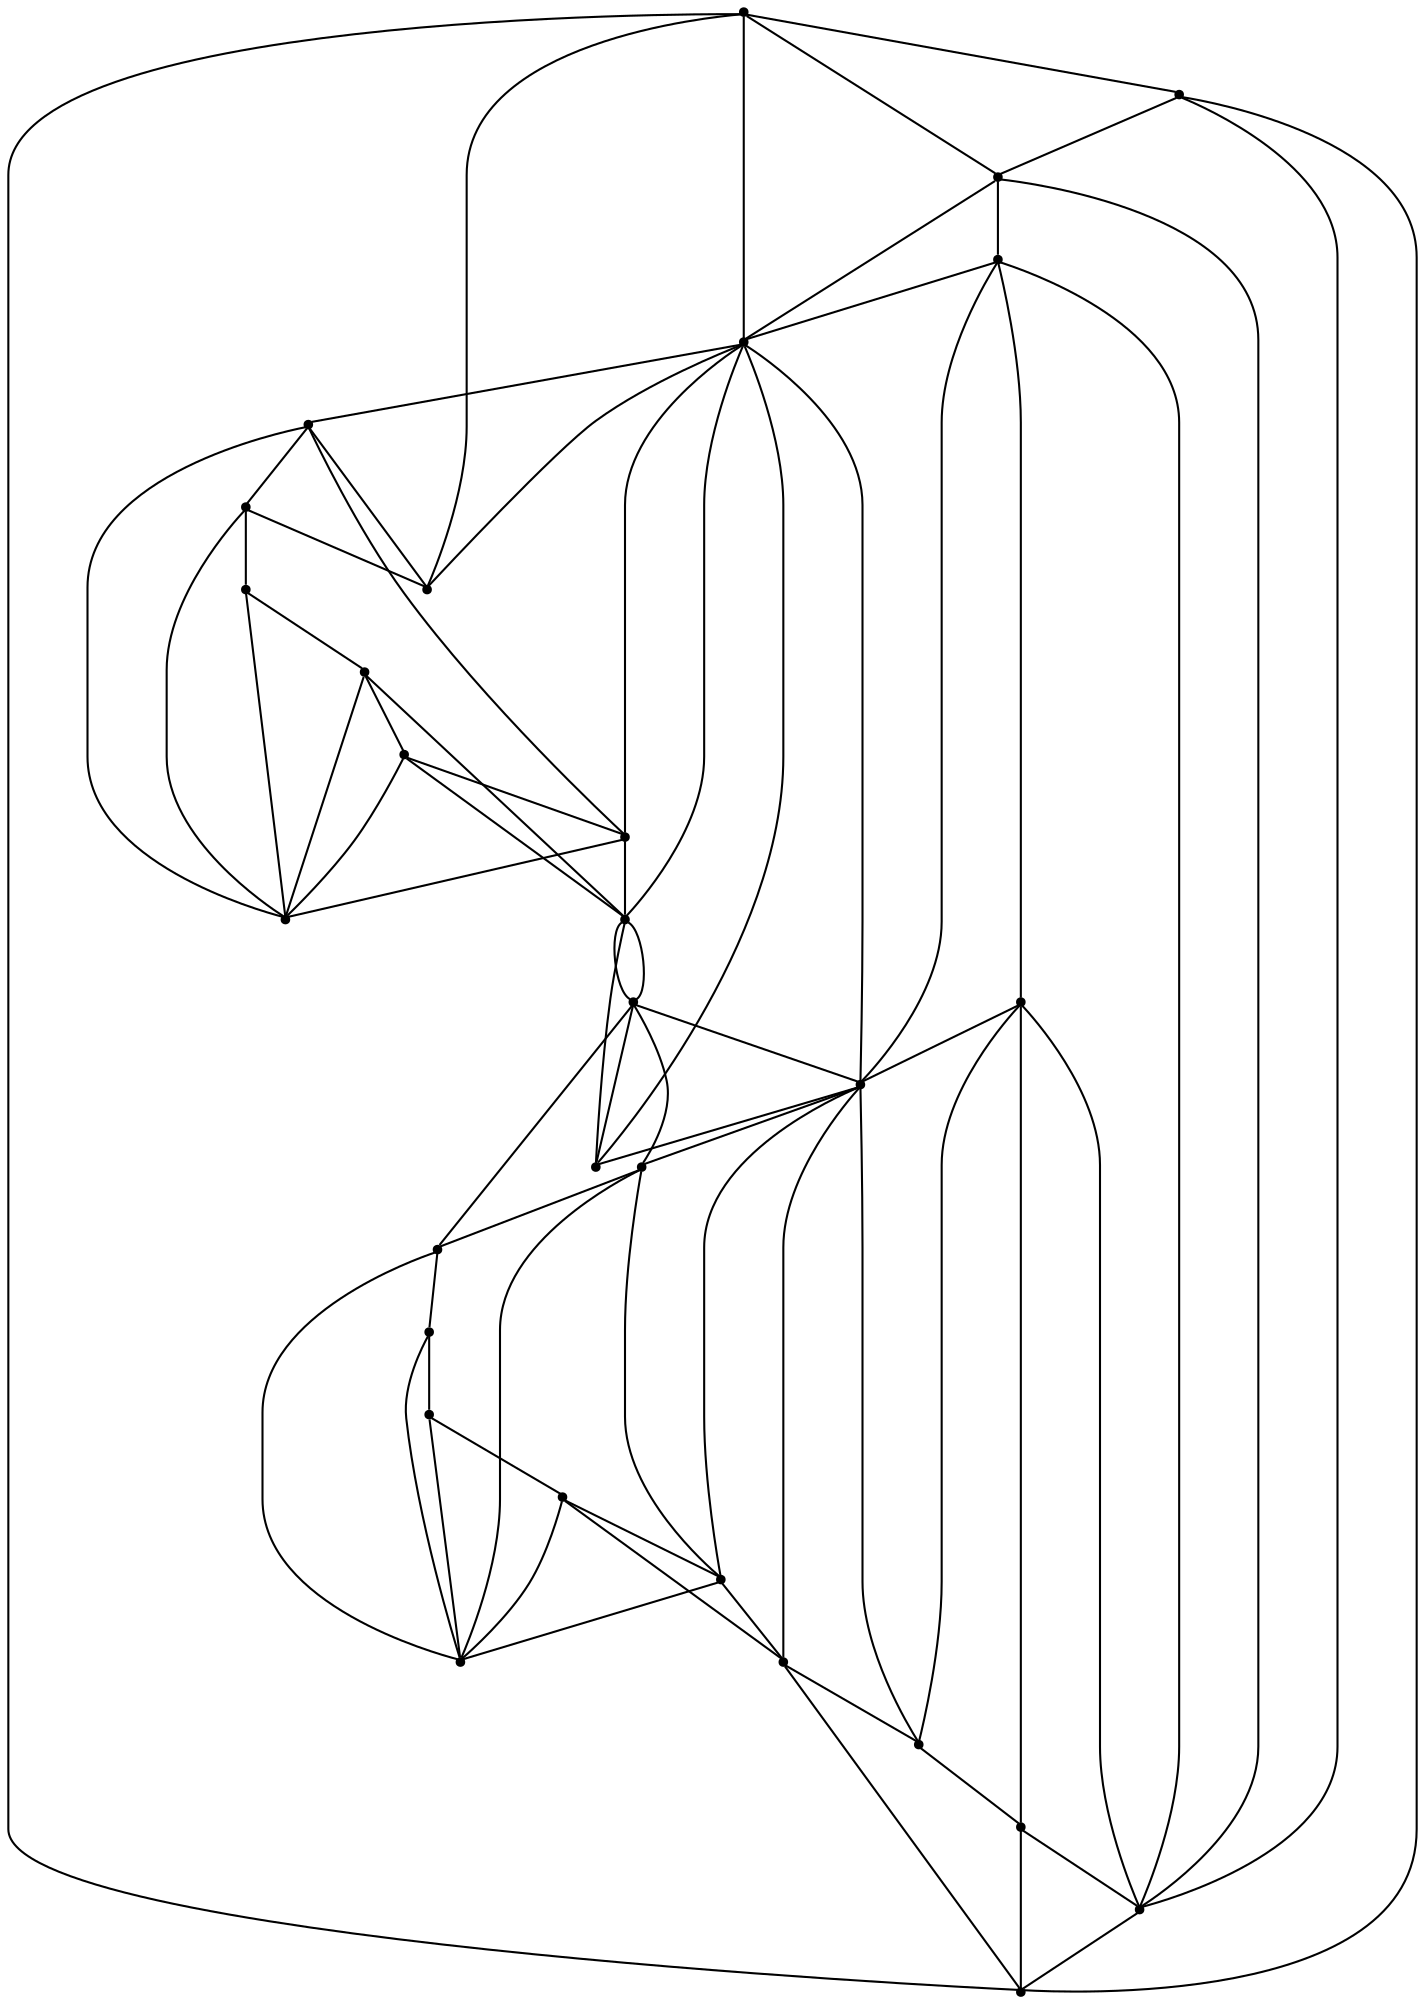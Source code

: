 graph {
  node [shape=point,comment="{\"directed\":false,\"doi\":\"10.1007/978-3-642-36763-2_20\",\"figure\":\"2\"}"]

  v0 [pos="950.1975392211065,795.5274367617781"]
  v1 [pos="950.1975392211065,1100.4896513342173"]
  v2 [pos="993.7872765542254,860.8755016588955"]
  v3 [pos="993.7872765542254,1035.1415864371002"]
  v4 [pos="1015.5821770328635,948.0065092098237"]
  v5 [pos="950.1975392211066,948.0065092098237"]
  v6 [pos="906.6078018879878,860.8755016588955"]
  v7 [pos="950.1975233150671,708.3964292108499"]
  v8 [pos="797.6334108370728,860.8755493504152"]
  v9 [pos="797.6334108370728,1035.14163412862"]
  v10 [pos="950.1975233150672,1187.6206588851458"]
  v11 [pos="906.6078018879878,1035.1415864371002"]
  v12 [pos="884.8129014093497,948.0065092098237"]
  v13 [pos="797.6334108370728,664.8309254353858"]
  v14 [pos="710.4538725466779,643.0481417533074"]
  v15 [pos="710.4538725466779,708.3964610051962"]
  v16 [pos="623.2701986860535,751.9618376032745"]
  v17 [pos="623.2701986860535,664.8308300523463"]
  v18 [pos="797.6334108370728,751.9618376032745"]
  v19 [pos="797.6334108370728,1144.0550756238154"]
  v20 [pos="797.6334108370728,1231.1860831747435"]
  v21 [pos="710.4538725466779,948.0065569013434"]
  v22 [pos="623.2701986860535,1035.14163412862"]
  v23 [pos="710.4538725466779,1122.2723873247762"]
  v24 [pos="623.2701986860534,860.875549350415"]
  v25 [pos="710.4538725466779,1187.6207065766655"]
  v26 [pos="623.2701986860534,1231.1860831747435"]
  v27 [pos="623.2701986860535,1144.0550756238154"]
  v28 [pos="710.4538725466779,773.7445259023139"]
  v29 [pos="710.4538725466779,1252.9687714737827"]

  v17 -- v24 [id="-10",pos="623.2701986860535,664.8308300523463 470.7060225839017,708.3965563882357 470.7060225839017,708.3965563882357 470.7060225839017,708.3965563882357 623.2701986860534,860.875549350415 623.2701986860534,860.875549350415 623.2701986860534,860.875549350415"]
  v24 -- v22 [id="-12",pos="623.2701986860534,860.875549350415 536.0906603956586,948.0065727985167 536.0906603956586,948.0065727985167 536.0906603956586,948.0065727985167 623.2701986860535,1035.14163412862 623.2701986860535,1035.14163412862 623.2701986860535,1035.14163412862"]
  v27 -- v26 [id="-13",pos="623.2701986860535,1144.0550756238154 623.2701986860534,1231.1860831747435 623.2701986860534,1231.1860831747435 623.2701986860534,1231.1860831747435"]
  v22 -- v9 [id="-14",pos="623.2701986860535,1035.14163412862 797.6334108370728,1035.14163412862 797.6334108370728,1035.14163412862 797.6334108370728,1035.14163412862"]
  v22 -- v24 [id="-15",pos="623.2701986860535,1035.14163412862 623.2701986860534,860.875549350415 623.2701986860534,860.875549350415 623.2701986860534,860.875549350415"]
  v24 -- v16 [id="-16",pos="623.2701986860534,860.875549350415 623.2701986860535,751.9618376032745 623.2701986860535,751.9618376032745 623.2701986860535,751.9618376032745"]
  v24 -- v8 [id="-17",pos="623.2701986860534,860.875549350415 797.6334108370728,860.8755493504152 797.6334108370728,860.8755493504152 797.6334108370728,860.8755493504152"]
  v22 -- v27 [id="-18",pos="623.2701986860535,1035.14163412862 623.2701986860535,1144.0550756238154 623.2701986860535,1144.0550756238154 623.2701986860535,1144.0550756238154"]
  v16 -- v28 [id="-21",pos="623.2701986860535,751.9618376032745 710.4538725466779,773.7445259023139 710.4538725466779,773.7445259023139 710.4538725466779,773.7445259023139"]
  v17 -- v16 [id="-22",pos="623.2701986860535,664.8308300523463 623.2701986860535,751.9618376032745 623.2701986860535,751.9618376032745 623.2701986860535,751.9618376032745"]
  v29 -- v25 [id="-23",pos="710.4538725466779,1252.9687714737827 710.4538725466779,1187.6207065766655 710.4538725466779,1187.6207065766655 710.4538725466779,1187.6207065766655"]
  v25 -- v23 [id="-24",pos="710.4538725466779,1187.6207065766655 710.4538725466779,1122.2723873247762 710.4538725466779,1122.2723873247762 710.4538725466779,1122.2723873247762"]
  v29 -- v20 [id="-25",pos="710.4538725466779,1252.9687714737827 797.6334108370728,1231.1860831747435 797.6334108370728,1231.1860831747435 797.6334108370728,1231.1860831747435"]
  v23 -- v22 [id="-26",pos="710.4538725466779,1122.2723873247762 623.2701986860535,1035.14163412862 623.2701986860535,1035.14163412862 623.2701986860535,1035.14163412862"]
  v23 -- v27 [id="-27",pos="710.4538725466779,1122.2723873247762 623.2701986860535,1144.0550756238154 623.2701986860535,1144.0550756238154 623.2701986860535,1144.0550756238154"]
  v28 -- v24 [id="-28",pos="710.4538725466779,773.7445259023139 623.2701986860534,860.875549350415 623.2701986860534,860.875549350415 623.2701986860534,860.875549350415"]
  v28 -- v8 [id="-29",pos="710.4538725466779,773.7445259023139 797.6334108370728,860.8755493504152 797.6334108370728,860.8755493504152 797.6334108370728,860.8755493504152"]
  v28 -- v18 [id="-30",pos="710.4538725466779,773.7445259023139 797.6334108370728,751.9618376032745 797.6334108370728,751.9618376032745 797.6334108370728,751.9618376032745"]
  v28 -- v15 [id="-31",pos="710.4538725466779,773.7445259023139 710.4538725466779,708.3964610051962 710.4538725466779,708.3964610051962 710.4538725466779,708.3964610051962"]
  v15 -- v14 [id="-32",pos="710.4538725466779,708.3964610051962 710.4538725466779,643.0481417533074 710.4538725466779,643.0481417533074 710.4538725466779,643.0481417533074"]
  v14 -- v17 [id="-33",pos="710.4538725466779,643.0481417533074 623.2701986860535,664.8308300523463 623.2701986860535,664.8308300523463 623.2701986860535,664.8308300523463"]
  v20 -- v25 [id="-34",pos="797.6334108370728,1231.1860831747435 710.4538725466779,1187.6207065766655 710.4538725466779,1187.6207065766655 710.4538725466779,1187.6207065766655"]
  v25 -- v27 [id="-35",pos="710.4538725466779,1187.6207065766655 623.2701986860535,1144.0550756238154 623.2701986860535,1144.0550756238154 623.2701986860535,1144.0550756238154"]
  v20 -- v19 [id="-36",pos="797.6334108370728,1231.1860831747435 797.6334108370728,1144.0550756238154 797.6334108370728,1144.0550756238154 797.6334108370728,1144.0550756238154"]
  v19 -- v9 [id="-37",pos="797.6334108370728,1144.0550756238154 797.6334108370728,1035.14163412862 797.6334108370728,1035.14163412862 797.6334108370728,1035.14163412862"]
  v19 -- v25 [id="-38",pos="797.6334108370728,1144.0550756238154 710.4538725466779,1187.6207065766655 710.4538725466779,1187.6207065766655 710.4538725466779,1187.6207065766655"]
  v25 -- v26 [id="-39",pos="710.4538725466779,1187.6207065766655 623.2701986860534,1231.1860831747435 623.2701986860534,1231.1860831747435 623.2701986860534,1231.1860831747435"]
  v19 -- v23 [id="-40",pos="797.6334108370728,1144.0550756238154 710.4538725466779,1122.2723873247762 710.4538725466779,1122.2723873247762 710.4538725466779,1122.2723873247762"]
  v9 -- v21 [id="-41",pos="797.6334108370728,1035.14163412862 710.4538725466779,948.0065569013434 710.4538725466779,948.0065569013434 710.4538725466779,948.0065569013434"]
  v21 -- v24 [id="-42",pos="710.4538725466779,948.0065569013434 623.2701986860534,860.875549350415 623.2701986860534,860.875549350415 623.2701986860534,860.875549350415"]
  v9 -- v23 [id="-43",pos="797.6334108370728,1035.14163412862 710.4538725466779,1122.2723873247762 710.4538725466779,1122.2723873247762 710.4538725466779,1122.2723873247762"]
  v9 -- v8 [id="-44",pos="797.6334108370728,1035.14163412862 797.6334108370728,860.8755493504152 797.6334108370728,860.8755493504152 797.6334108370728,860.8755493504152"]
  v8 -- v18 [id="-45",pos="797.6334108370728,860.8755493504152 797.6334108370728,751.9618376032745 797.6334108370728,751.9618376032745 797.6334108370728,751.9618376032745"]
  v8 -- v21 [id="-46",pos="797.6334108370728,860.8755493504152 710.4538725466779,948.0065569013434 710.4538725466779,948.0065569013434 710.4538725466779,948.0065569013434"]
  v21 -- v22 [id="-47",pos="710.4538725466779,948.0065569013434 623.2701986860535,1035.14163412862 623.2701986860535,1035.14163412862 623.2701986860535,1035.14163412862"]
  v20 -- v10 [id="-48",pos="797.6334108370728,1231.1860831747435 950.1975233150672,1187.6206588851458 950.1975233150672,1187.6206588851458 950.1975233150672,1187.6206588851458"]
  v19 -- v10 [id="-49",pos="797.6334108370728,1144.0550756238154 950.1975233150672,1187.6206588851458 950.1975233150672,1187.6206588851458 950.1975233150672,1187.6206588851458"]
  v9 -- v10 [id="-50",pos="797.6334108370728,1035.14163412862 950.1975233150672,1187.6206588851458 950.1975233150672,1187.6206588851458 950.1975233150672,1187.6206588851458"]
  v8 -- v7 [id="-51",pos="797.6334108370728,860.8755493504152 950.1975233150671,708.3964292108499 950.1975233150671,708.3964292108499 950.1975233150671,708.3964292108499"]
  v18 -- v7 [id="-52",pos="797.6334108370728,751.9618376032745 950.1975233150671,708.3964292108499 950.1975233150671,708.3964292108499 950.1975233150671,708.3964292108499"]
  v13 -- v7 [id="-53",pos="797.6334108370728,664.8309254353858 950.1975233150671,708.3964292108499 950.1975233150671,708.3964292108499 950.1975233150671,708.3964292108499"]
  v18 -- v13 [id="-54",pos="797.6334108370728,751.9618376032745 797.6334108370728,664.8309254353858 797.6334108370728,664.8309254353858 797.6334108370728,664.8309254353858"]
  v18 -- v15 [id="-55",pos="797.6334108370728,751.9618376032745 710.4538725466779,708.3964610051962 710.4538725466779,708.3964610051962 710.4538725466779,708.3964610051962"]
  v15 -- v17 [id="-56",pos="710.4538725466779,708.3964610051962 623.2701986860535,664.8308300523463 623.2701986860535,664.8308300523463 623.2701986860535,664.8308300523463"]
  v13 -- v15 [id="-57",pos="797.6334108370728,664.8309254353858 710.4538725466779,708.3964610051962 710.4538725466779,708.3964610051962 710.4538725466779,708.3964610051962"]
  v15 -- v16 [id="-58",pos="710.4538725466779,708.3964610051962 623.2701986860535,751.9618376032745 623.2701986860535,751.9618376032745 623.2701986860535,751.9618376032745"]
  v13 -- v14 [id="-59",pos="797.6334108370728,664.8309254353858 710.4538725466779,643.0481417533074 710.4538725466779,643.0481417533074 710.4538725466779,643.0481417533074"]
  v12 -- v11 [id="-60",pos="884.8129014093497,948.0065092098237 906.6078018879878,1035.1415864371002 906.6078018879878,1035.1415864371002 906.6078018879878,1035.1415864371002"]
  v12 -- v5 [id="-61",pos="884.8129014093497,948.0065092098237 950.1975392211066,948.0065092098237 950.1975392211066,948.0065092098237 950.1975392211066,948.0065092098237"]
  v5 -- v4 [id="-62",pos="950.1975392211066,948.0065092098237 1015.5821770328635,948.0065092098237 1015.5821770328635,948.0065092098237 1015.5821770328635,948.0065092098237"]
  v12 -- v8 [id="-63",pos="884.8129014093497,948.0065092098237 797.6334108370728,860.8755493504152 797.6334108370728,860.8755493504152 797.6334108370728,860.8755493504152"]
  v12 -- v9 [id="-64",pos="884.8129014093497,948.0065092098237 797.6334108370728,1035.14163412862 797.6334108370728,1035.14163412862 797.6334108370728,1035.14163412862"]
  v11 -- v3 [id="-65",pos="906.6078018879878,1035.1415864371002 993.7872765542254,1035.1415864371002 993.7872765542254,1035.1415864371002 993.7872765542254,1035.1415864371002"]
  v11 -- v5 [id="-66",pos="906.6078018879878,1035.1415864371002 950.1975392211066,948.0065092098237 950.1975392211066,948.0065092098237 950.1975392211066,948.0065092098237"]
  v5 -- v2 [id="-67",pos="950.1975392211066,948.0065092098237 993.7872765542254,860.8755016588955 993.7872765542254,860.8755016588955 993.7872765542254,860.8755016588955"]
  v6 -- v12 [id="-68",pos="906.6078018879878,860.8755016588955 884.8129014093497,948.0065092098237 884.8129014093497,948.0065092098237 884.8129014093497,948.0065092098237"]
  v11 -- v1 [id="-69",pos="906.6078018879878,1035.1415864371002 950.1975392211065,1100.4896513342173 950.1975392211065,1100.4896513342173 950.1975392211065,1100.4896513342173"]
  v11 -- v9 [id="-70",pos="906.6078018879878,1035.1415864371002 797.6334108370728,1035.14163412862 797.6334108370728,1035.14163412862 797.6334108370728,1035.14163412862"]
  v6 -- v0 [id="-71",pos="906.6078018879878,860.8755016588955 950.1975392211065,795.5274367617781 950.1975392211065,795.5274367617781 950.1975392211065,795.5274367617781"]
  v6 -- v8 [id="-72",pos="906.6078018879878,860.8755016588955 797.6334108370728,860.8755493504152 797.6334108370728,860.8755493504152 797.6334108370728,860.8755493504152"]
  v10 -- v1 [id="-74",pos="950.1975233150672,1187.6206588851458 950.1975392211065,1100.4896513342173 950.1975392211065,1100.4896513342173 950.1975392211065,1100.4896513342173"]
  v10 -- v4 [id="-75",pos="950.1975233150672,1187.6206588851458 1102.7616357930617,1035.137516760752 1102.7616357930617,1035.137516760752 1102.7616357930617,1035.137516760752 1015.5821770328635,948.0065092098237 1015.5821770328635,948.0065092098237 1015.5821770328635,948.0065092098237"]
  v1 -- v3 [id="-77",pos="950.1975392211065,1100.4896513342173 993.7872765542254,1035.1415864371002 993.7872765542254,1035.1415864371002 993.7872765542254,1035.1415864371002"]
  v1 -- v9 [id="-78",pos="950.1975392211065,1100.4896513342173 797.6334108370728,1035.14163412862 797.6334108370728,1035.14163412862 797.6334108370728,1035.14163412862"]
  v0 -- v2 [id="-79",pos="950.1975392211065,795.5274367617781 993.7872765542254,860.8755016588955 993.7872765542254,860.8755016588955 993.7872765542254,860.8755016588955"]
  v0 -- v4 [id="-80",pos="950.1975392211065,795.5274367617781 1102.7616357930617,860.8715591599332 1102.7616357930617,860.8715591599332 1102.7616357930617,860.8715591599332 1015.5821770328635,948.0065092098237 1015.5821770328635,948.0065092098237 1015.5821770328635,948.0065092098237"]
  v0 -- v8 [id="-81",pos="950.1975392211065,795.5274367617781 797.6334108370728,860.8755493504152 797.6334108370728,860.8755493504152 797.6334108370728,860.8755493504152"]
  v7 -- v0 [id="-83",pos="950.1975233150671,708.3964292108499 950.1975392211065,795.5274367617781 950.1975392211065,795.5274367617781 950.1975392211065,795.5274367617781"]
  v3 -- v4 [id="-85",pos="993.7872765542254,1035.1415864371002 1015.5821770328635,948.0065092098237 1015.5821770328635,948.0065092098237 1015.5821770328635,948.0065092098237"]
  v2 -- v6 [id="-86",pos="993.7872765542254,860.8755016588955 906.6078018879878,860.8755016588955 906.6078018879878,860.8755016588955 906.6078018879878,860.8755016588955"]
  v3 -- v5 [id="-87",pos="993.7872765542254,1035.1415864371002 950.1975392211066,948.0065092098237 950.1975392211066,948.0065092098237 950.1975392211066,948.0065092098237"]
  v5 -- v6 [id="-88",pos="950.1975392211066,948.0065092098237 906.6078018879878,860.8755016588955 906.6078018879878,860.8755016588955 906.6078018879878,860.8755016588955"]
  v4 -- v2 [id="-89",pos="1015.5821770328635,948.0065092098237 993.7872765542254,860.8755016588955 993.7872765542254,860.8755016588955 993.7872765542254,860.8755016588955"]
  v26 -- v29 [id="-98",pos="623.2701986860534,1231.1860831747435 710.4538725466779,1252.9687714737827 710.4538725466779,1252.9687714737827 710.4538725466779,1252.9687714737827"]
}